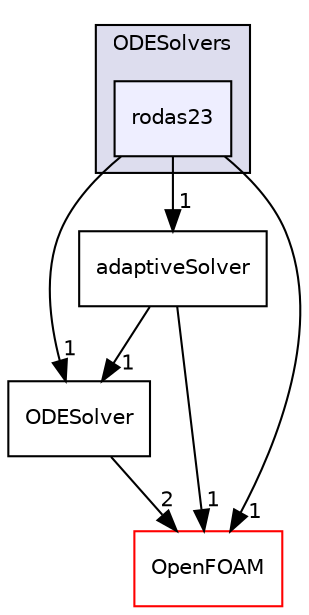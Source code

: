 digraph "src/ODE/ODESolvers/rodas23" {
  bgcolor=transparent;
  compound=true
  node [ fontsize="10", fontname="Helvetica"];
  edge [ labelfontsize="10", labelfontname="Helvetica"];
  subgraph clusterdir_3c9eb44cc766b767ba49f7a4339bd2b9 {
    graph [ bgcolor="#ddddee", pencolor="black", label="ODESolvers" fontname="Helvetica", fontsize="10", URL="dir_3c9eb44cc766b767ba49f7a4339bd2b9.html"]
  dir_9825c85d777894c76e1ec7ed8cf825f5 [shape=box, label="rodas23", style="filled", fillcolor="#eeeeff", pencolor="black", URL="dir_9825c85d777894c76e1ec7ed8cf825f5.html"];
  }
  dir_cb3bcb75234a3f21db8dd158d6ddee49 [shape=box label="adaptiveSolver" URL="dir_cb3bcb75234a3f21db8dd158d6ddee49.html"];
  dir_cdffcddb5e13bb570779da92c5291b7f [shape=box label="ODESolver" URL="dir_cdffcddb5e13bb570779da92c5291b7f.html"];
  dir_c5473ff19b20e6ec4dfe5c310b3778a8 [shape=box label="OpenFOAM" color="red" URL="dir_c5473ff19b20e6ec4dfe5c310b3778a8.html"];
  dir_cb3bcb75234a3f21db8dd158d6ddee49->dir_cdffcddb5e13bb570779da92c5291b7f [headlabel="1", labeldistance=1.5 headhref="dir_001914_001916.html"];
  dir_cb3bcb75234a3f21db8dd158d6ddee49->dir_c5473ff19b20e6ec4dfe5c310b3778a8 [headlabel="1", labeldistance=1.5 headhref="dir_001914_001929.html"];
  dir_9825c85d777894c76e1ec7ed8cf825f5->dir_cb3bcb75234a3f21db8dd158d6ddee49 [headlabel="1", labeldistance=1.5 headhref="dir_001920_001914.html"];
  dir_9825c85d777894c76e1ec7ed8cf825f5->dir_cdffcddb5e13bb570779da92c5291b7f [headlabel="1", labeldistance=1.5 headhref="dir_001920_001916.html"];
  dir_9825c85d777894c76e1ec7ed8cf825f5->dir_c5473ff19b20e6ec4dfe5c310b3778a8 [headlabel="1", labeldistance=1.5 headhref="dir_001920_001929.html"];
  dir_cdffcddb5e13bb570779da92c5291b7f->dir_c5473ff19b20e6ec4dfe5c310b3778a8 [headlabel="2", labeldistance=1.5 headhref="dir_001916_001929.html"];
}
